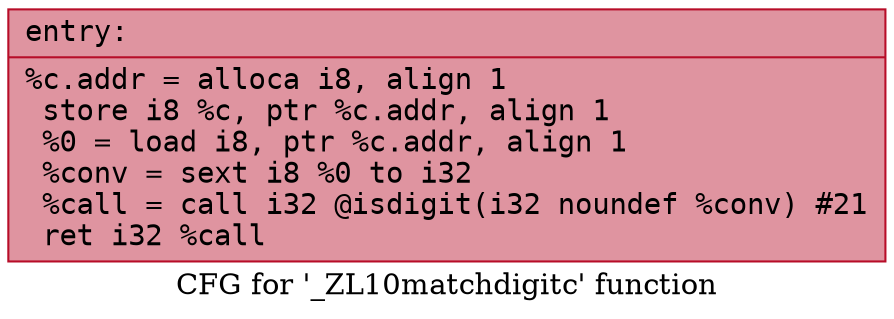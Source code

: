 digraph "CFG for '_ZL10matchdigitc' function" {
	label="CFG for '_ZL10matchdigitc' function";

	Node0x5584167c9330 [shape=record,color="#b70d28ff", style=filled, fillcolor="#b70d2870" fontname="Courier",label="{entry:\l|  %c.addr = alloca i8, align 1\l  store i8 %c, ptr %c.addr, align 1\l  %0 = load i8, ptr %c.addr, align 1\l  %conv = sext i8 %0 to i32\l  %call = call i32 @isdigit(i32 noundef %conv) #21\l  ret i32 %call\l}"];
}
